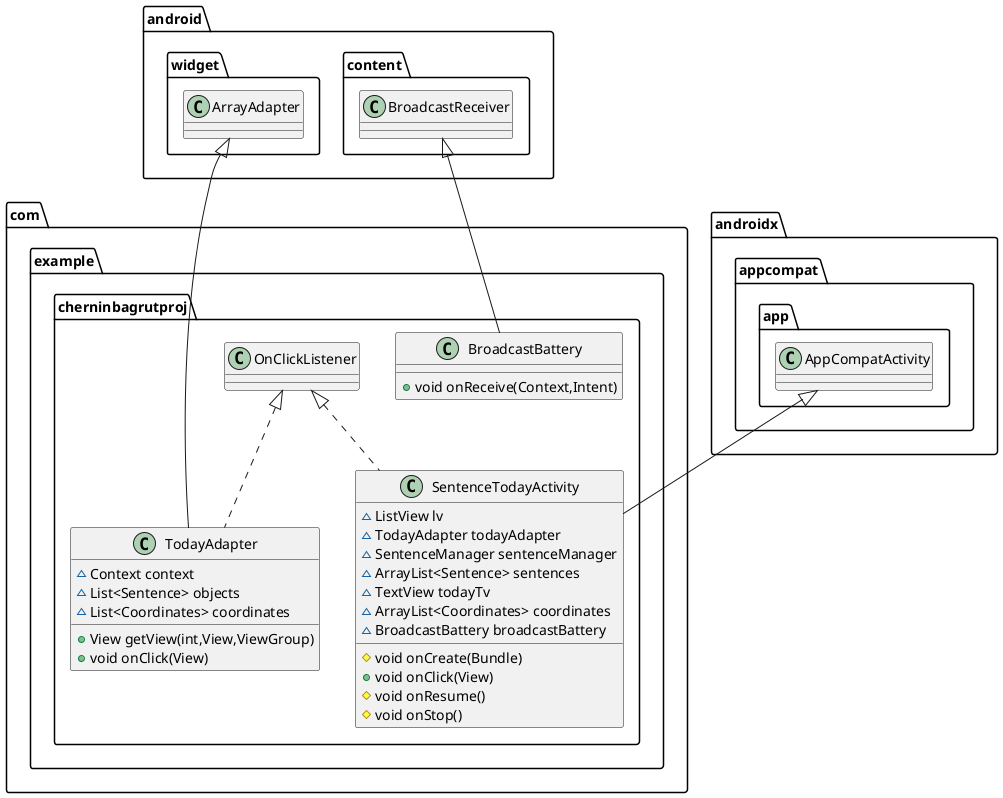 @startuml
class com.example.cherninbagrutproj.TodayAdapter {
~ Context context
~ List<Sentence> objects
~ List<Coordinates> coordinates
+ View getView(int,View,ViewGroup)
+ void onClick(View)
}
class com.example.cherninbagrutproj.SentenceTodayActivity {
~ ListView lv
~ TodayAdapter todayAdapter
~ SentenceManager sentenceManager
~ ArrayList<Sentence> sentences
~ TextView todayTv
~ ArrayList<Coordinates> coordinates
~ BroadcastBattery broadcastBattery
# void onCreate(Bundle)
+ void onClick(View)
# void onResume()
# void onStop()
}
class com.example.cherninbagrutproj.BroadcastBattery {
+ void onReceive(Context,Intent)
}


com.example.cherninbagrutproj.OnClickListener <|.. com.example.cherninbagrutproj.TodayAdapter
android.widget.ArrayAdapter <|-- com.example.cherninbagrutproj.TodayAdapter
com.example.cherninbagrutproj.OnClickListener <|.. com.example.cherninbagrutproj.SentenceTodayActivity
androidx.appcompat.app.AppCompatActivity <|-- com.example.cherninbagrutproj.SentenceTodayActivity
android.content.BroadcastReceiver <|-- com.example.cherninbagrutproj.BroadcastBattery
@enduml